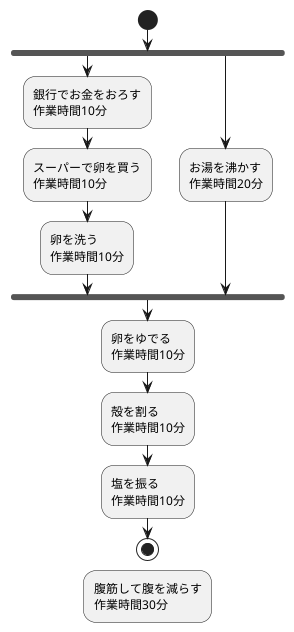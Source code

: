@startuml WBS

' left to right direction

start
fork
:銀行でお金をおろす\n作業時間10分;
:スーパーで卵を買う\n作業時間10分;
:卵を洗う\n作業時間10分;
fork again
:お湯を沸かす\n作業時間20分;
' :卵をゆでる;
' :殻を割る;
' :塩を振る;
' fork again
' :腹筋して腹を減らす;
end fork
:卵をゆでる\n作業時間10分;
:殻を割る\n作業時間10分;
:塩を振る\n作業時間10分;
stop

:腹筋して腹を減らす\n作業時間30分;

@enduml